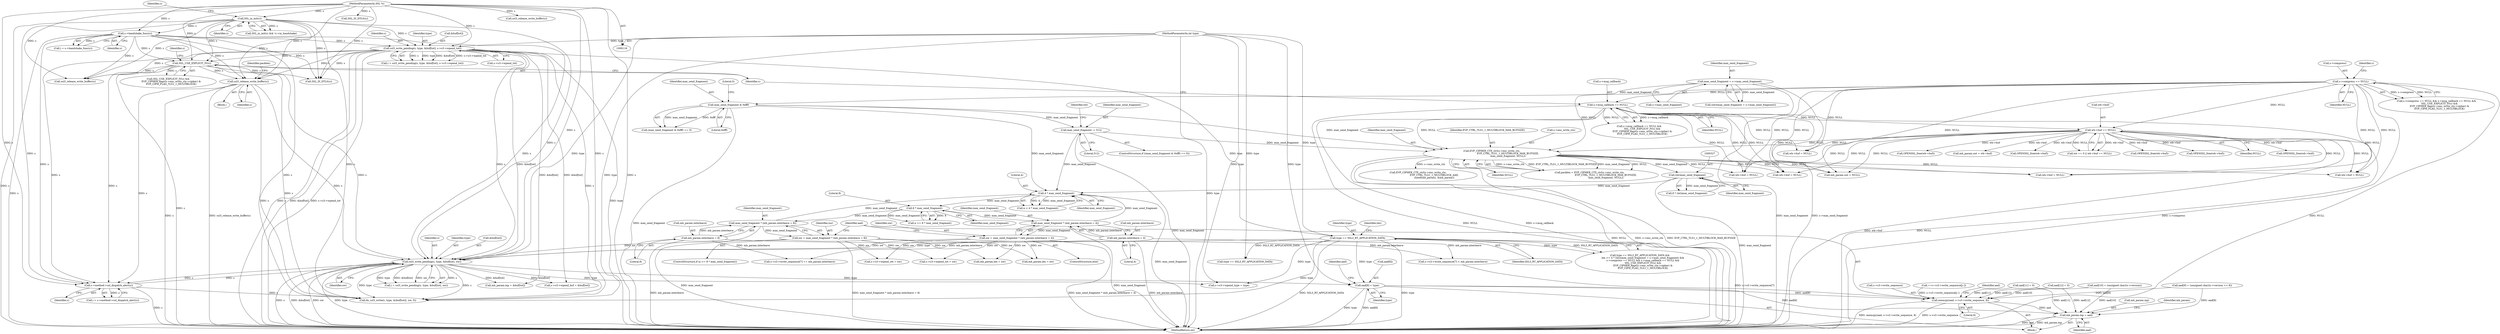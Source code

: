 digraph "0_openssl_77c77f0a1b9f15b869ca3342186dfbedd1119d0e@array" {
"1000458" [label="(Call,aad[8] = type)"];
"1000664" [label="(Call,ssl3_write_pending(s, type, &buf[tot], nw))"];
"1000178" [label="(Call,s->handshake_func(s))"];
"1000169" [label="(Call,SSL_in_init(s))"];
"1000117" [label="(MethodParameterIn,SSL *s)"];
"1000310" [label="(Call,ssl3_release_write_buffer(s))"];
"1000217" [label="(Call,ssl3_write_pending(s, type, &buf[tot], s->s3->wpend_tot))"];
"1000118" [label="(MethodParameterIn,int type)"];
"1000276" [label="(Call,SSL_USE_EXPLICIT_IV(s))"];
"1000409" [label="(Call,s->method->ssl_dispatch_alert(s))"];
"1000248" [label="(Call,type == SSL3_RT_APPLICATION_DATA)"];
"1000441" [label="(Call,nw = max_send_fragment * (mb_param.interleave = 4))"];
"1000443" [label="(Call,max_send_fragment * (mb_param.interleave = 4))"];
"1000428" [label="(Call,8 * max_send_fragment)"];
"1000386" [label="(Call,4 * max_send_fragment)"];
"1000292" [label="(Call,max_send_fragment & 0xfff)"];
"1000258" [label="(Call,max_send_fragment = s->max_send_fragment)"];
"1000433" [label="(Call,max_send_fragment * (mb_param.interleave = 8))"];
"1000435" [label="(Call,mb_param.interleave = 8)"];
"1000326" [label="(Call,(int)max_send_fragment)"];
"1000314" [label="(Call,EVP_CIPHER_CTX_ctrl(s->enc_write_ctx,\n                                          EVP_CTRL_TLS1_1_MULTIBLOCK_MAX_BUFSIZE,\n                                          max_send_fragment, NULL))"];
"1000296" [label="(Call,max_send_fragment -= 512)"];
"1000264" [label="(Call,s->compress == NULL)"];
"1000270" [label="(Call,s->msg_callback == NULL)"];
"1000304" [label="(Call,wb->buf == NULL)"];
"1000445" [label="(Call,mb_param.interleave = 4)"];
"1000431" [label="(Call,nw = max_send_fragment * (mb_param.interleave = 8))"];
"1000450" [label="(Call,memcpy(aad, s->s3->write_sequence, 8))"];
"1000498" [label="(Call,mb_param.inp = aad)"];
"1000498" [label="(Call,mb_param.inp = aad)"];
"1000269" [label="(Call,s->msg_callback == NULL &&\n        SSL_USE_EXPLICIT_IV(s) &&\n        EVP_CIPHER_flags(s->enc_write_ctx->cipher) &\n        EVP_CIPH_FLAG_TLS1_1_MULTIBLOCK)"];
"1000435" [label="(Call,mb_param.interleave = 8)"];
"1000170" [label="(Identifier,s)"];
"1000452" [label="(Call,s->s3->write_sequence)"];
"1000314" [label="(Call,EVP_CIPHER_CTX_ctrl(s->enc_write_ctx,\n                                          EVP_CTRL_TLS1_1_MULTIBLOCK_MAX_BUFSIZE,\n                                          max_send_fragment, NULL))"];
"1000256" [label="(Call,(int)(max_send_fragment = s->max_send_fragment))"];
"1000118" [label="(MethodParameterIn,int type)"];
"1000432" [label="(Identifier,nw)"];
"1000722" [label="(Call,wb->buf = NULL)"];
"1000249" [label="(Identifier,type)"];
"1000442" [label="(Identifier,nw)"];
"1000433" [label="(Call,max_send_fragment * (mb_param.interleave = 8))"];
"1000463" [label="(Call,aad[9] = (unsigned char)(s->version >> 8))"];
"1000499" [label="(Call,mb_param.inp)"];
"1000178" [label="(Call,s->handshake_func(s))"];
"1000410" [label="(Identifier,s)"];
"1000305" [label="(Call,wb->buf)"];
"1000309" [label="(Block,)"];
"1000259" [label="(Identifier,max_send_fragment)"];
"1000319" [label="(Identifier,max_send_fragment)"];
"1000718" [label="(Call,OPENSSL_free(wb->buf))"];
"1000271" [label="(Call,s->msg_callback)"];
"1000311" [label="(Identifier,s)"];
"1000292" [label="(Call,max_send_fragment & 0xfff)"];
"1000219" [label="(Identifier,type)"];
"1000275" [label="(Call,SSL_USE_EXPLICIT_IV(s) &&\n        EVP_CIPHER_flags(s->enc_write_ctx->cipher) &\n        EVP_CIPH_FLAG_TLS1_1_MULTIBLOCK)"];
"1000445" [label="(Call,mb_param.interleave = 4)"];
"1000328" [label="(Identifier,max_send_fragment)"];
"1000465" [label="(Identifier,aad)"];
"1000176" [label="(Call,i = s->handshake_func(s))"];
"1000394" [label="(Call,wb->buf = NULL)"];
"1000589" [label="(Call,s->s3->write_sequence[7] < mb_param.interleave)"];
"1000450" [label="(Call,memcpy(aad, s->s3->write_sequence, 8))"];
"1000310" [label="(Call,ssl3_release_write_buffer(s))"];
"1000505" [label="(Identifier,mb_param)"];
"1000536" [label="(Call,wb->buf = NULL)"];
"1000665" [label="(Identifier,s)"];
"1000666" [label="(Identifier,type)"];
"1000179" [label="(Identifier,s)"];
"1000474" [label="(Call,aad[10] = (unsigned char)(s->version))"];
"1000753" [label="(Call,ssl3_release_write_buffer(s))"];
"1000446" [label="(Call,mb_param.interleave)"];
"1000173" [label="(Identifier,s)"];
"1000451" [label="(Identifier,aad)"];
"1000407" [label="(Call,i = s->method->ssl_dispatch_alert(s))"];
"1000434" [label="(Identifier,max_send_fragment)"];
"1000638" [label="(Call,s->s3->wpend_buf = &buf[tot])"];
"1000313" [label="(Identifier,packlen)"];
"1000429" [label="(Literal,8)"];
"1000264" [label="(Call,s->compress == NULL)"];
"1000440" [label="(ControlStructure,else)"];
"1000459" [label="(Call,aad[8])"];
"1000462" [label="(Identifier,type)"];
"1000304" [label="(Call,wb->buf == NULL)"];
"1000302" [label="(Identifier,tot)"];
"1000308" [label="(Identifier,NULL)"];
"1000430" [label="(Identifier,max_send_fragment)"];
"1000247" [label="(Call,type == SSL3_RT_APPLICATION_DATA &&\n        len >= 4 * (int)(max_send_fragment = s->max_send_fragment) &&\n        s->compress == NULL && s->msg_callback == NULL &&\n        SSL_USE_EXPLICIT_IV(s) &&\n        EVP_CIPHER_flags(s->enc_write_ctx->cipher) &\n        EVP_CIPH_FLAG_TLS1_1_MULTIBLOCK)"];
"1000291" [label="(Call,(max_send_fragment & 0xfff) == 0)"];
"1000277" [label="(Identifier,s)"];
"1000117" [label="(MethodParameterIn,SSL *s)"];
"1000250" [label="(Identifier,SSL3_RT_APPLICATION_DATA)"];
"1000611" [label="(Call,++s->s3->write_sequence[j--])"];
"1000460" [label="(Identifier,aad)"];
"1000268" [label="(Identifier,NULL)"];
"1000532" [label="(Call,OPENSSL_free(wb->buf))"];
"1000441" [label="(Call,nw = max_send_fragment * (mb_param.interleave = 4))"];
"1000260" [label="(Call,s->max_send_fragment)"];
"1000318" [label="(Identifier,EVP_CTRL_TLS1_1_MULTIBLOCK_MAX_BUFSIZE)"];
"1000662" [label="(Call,i = ssl3_write_pending(s, type, &buf[tot], nw))"];
"1000324" [label="(Call,8 * (int)max_send_fragment)"];
"1000693" [label="(Call,OPENSSL_free(wb->buf))"];
"1000270" [label="(Call,s->msg_callback == NULL)"];
"1000781" [label="(Call,do_ssl3_write(s, type, &(buf[tot]), nw, 0))"];
"1000842" [label="(Call,SSL_IS_DTLS(s))"];
"1000493" [label="(Call,mb_param.out = NULL)"];
"1000457" [label="(Literal,8)"];
"1000458" [label="(Call,aad[8] = type)"];
"1000444" [label="(Identifier,max_send_fragment)"];
"1000542" [label="(Call,mb_param.out = wb->buf)"];
"1000856" [label="(MethodReturn,int)"];
"1000751" [label="(Call,SSL_IS_DTLS(s))"];
"1000426" [label="(Call,n >= 8 * max_send_fragment)"];
"1000315" [label="(Call,s->enc_write_ctx)"];
"1000664" [label="(Call,ssl3_write_pending(s, type, &buf[tot], nw))"];
"1000215" [label="(Call,i = ssl3_write_pending(s, type, &buf[tot], s->s3->wpend_tot))"];
"1000326" [label="(Call,(int)max_send_fragment)"];
"1000631" [label="(Call,s->s3->wpend_tot = nw)"];
"1000549" [label="(Call,mb_param.inp = &buf[tot])"];
"1000217" [label="(Call,ssl3_write_pending(s, type, &buf[tot], s->s3->wpend_tot))"];
"1000295" [label="(Literal,0)"];
"1000265" [label="(Call,s->compress)"];
"1000431" [label="(Call,nw = max_send_fragment * (mb_param.interleave = 8))"];
"1000220" [label="(Call,&buf[tot])"];
"1000384" [label="(Call,n < 4 * max_send_fragment)"];
"1000382" [label="(Block,)"];
"1000697" [label="(Call,wb->buf = NULL)"];
"1000168" [label="(Call,SSL_in_init(s) && !s->in_handshake)"];
"1000297" [label="(Identifier,max_send_fragment)"];
"1000390" [label="(Call,OPENSSL_free(wb->buf))"];
"1000298" [label="(Literal,512)"];
"1000272" [label="(Identifier,s)"];
"1000258" [label="(Call,max_send_fragment = s->max_send_fragment)"];
"1000290" [label="(ControlStructure,if ((max_send_fragment & 0xfff) == 0))"];
"1000300" [label="(Call,tot == 0 || wb->buf == NULL)"];
"1000655" [label="(Call,s->s3->wpend_ret = nw)"];
"1000428" [label="(Call,8 * max_send_fragment)"];
"1000276" [label="(Call,SSL_USE_EXPLICIT_IV(s))"];
"1000648" [label="(Call,s->s3->wpend_type = type)"];
"1000169" [label="(Call,SSL_in_init(s))"];
"1000296" [label="(Call,max_send_fragment -= 512)"];
"1000436" [label="(Call,mb_param.interleave)"];
"1000671" [label="(Identifier,nw)"];
"1000263" [label="(Call,s->compress == NULL && s->msg_callback == NULL &&\n        SSL_USE_EXPLICIT_IV(s) &&\n        EVP_CIPHER_flags(s->enc_write_ctx->cipher) &\n        EVP_CIPH_FLAG_TLS1_1_MULTIBLOCK)"];
"1000388" [label="(Identifier,max_send_fragment)"];
"1000274" [label="(Identifier,NULL)"];
"1000218" [label="(Identifier,s)"];
"1000293" [label="(Identifier,max_send_fragment)"];
"1000488" [label="(Call,aad[12] = 0)"];
"1000387" [label="(Literal,4)"];
"1000248" [label="(Call,type == SSL3_RT_APPLICATION_DATA)"];
"1000365" [label="(Call,OPENSSL_free(wb->buf))"];
"1000386" [label="(Call,4 * max_send_fragment)"];
"1000502" [label="(Identifier,aad)"];
"1000667" [label="(Call,&buf[tot])"];
"1000224" [label="(Call,s->s3->wpend_tot)"];
"1000294" [label="(Literal,0xfff)"];
"1000425" [label="(ControlStructure,if (n >= 8 * max_send_fragment))"];
"1000369" [label="(Call,wb->buf = NULL)"];
"1000557" [label="(Call,mb_param.len = nw)"];
"1000253" [label="(Identifier,len)"];
"1000503" [label="(Call,mb_param.len = nw)"];
"1000844" [label="(Call,ssl3_release_write_buffer(s))"];
"1000510" [label="(Call,EVP_CIPHER_CTX_ctrl(s->enc_write_ctx,\n                                          EVP_CTRL_TLS1_1_MULTIBLOCK_AAD,\n                                          sizeof(mb_param), &mb_param))"];
"1000312" [label="(Call,packlen = EVP_CIPHER_CTX_ctrl(s->enc_write_ctx,\n                                          EVP_CTRL_TLS1_1_MULTIBLOCK_MAX_BUFSIZE,\n                                          max_send_fragment, NULL))"];
"1000449" [label="(Literal,4)"];
"1000483" [label="(Call,aad[11] = 0)"];
"1000282" [label="(Identifier,s)"];
"1000439" [label="(Literal,8)"];
"1000409" [label="(Call,s->method->ssl_dispatch_alert(s))"];
"1000812" [label="(Call,type == SSL3_RT_APPLICATION_DATA)"];
"1000320" [label="(Identifier,NULL)"];
"1000577" [label="(Call,s->s3->write_sequence[7] += mb_param.interleave)"];
"1000443" [label="(Call,max_send_fragment * (mb_param.interleave = 4))"];
"1000458" -> "1000382"  [label="AST: "];
"1000458" -> "1000462"  [label="CFG: "];
"1000459" -> "1000458"  [label="AST: "];
"1000462" -> "1000458"  [label="AST: "];
"1000465" -> "1000458"  [label="CFG: "];
"1000458" -> "1000856"  [label="DDG: aad[8]"];
"1000458" -> "1000856"  [label="DDG: type"];
"1000458" -> "1000450"  [label="DDG: aad[8]"];
"1000664" -> "1000458"  [label="DDG: type"];
"1000248" -> "1000458"  [label="DDG: type"];
"1000118" -> "1000458"  [label="DDG: type"];
"1000458" -> "1000498"  [label="DDG: aad[8]"];
"1000664" -> "1000662"  [label="AST: "];
"1000664" -> "1000671"  [label="CFG: "];
"1000665" -> "1000664"  [label="AST: "];
"1000666" -> "1000664"  [label="AST: "];
"1000667" -> "1000664"  [label="AST: "];
"1000671" -> "1000664"  [label="AST: "];
"1000662" -> "1000664"  [label="CFG: "];
"1000664" -> "1000856"  [label="DDG: nw"];
"1000664" -> "1000856"  [label="DDG: type"];
"1000664" -> "1000856"  [label="DDG: s"];
"1000664" -> "1000856"  [label="DDG: &buf[tot]"];
"1000664" -> "1000409"  [label="DDG: s"];
"1000664" -> "1000549"  [label="DDG: &buf[tot]"];
"1000664" -> "1000638"  [label="DDG: &buf[tot]"];
"1000664" -> "1000648"  [label="DDG: type"];
"1000664" -> "1000662"  [label="DDG: s"];
"1000664" -> "1000662"  [label="DDG: type"];
"1000664" -> "1000662"  [label="DDG: &buf[tot]"];
"1000664" -> "1000662"  [label="DDG: nw"];
"1000178" -> "1000664"  [label="DDG: s"];
"1000310" -> "1000664"  [label="DDG: s"];
"1000217" -> "1000664"  [label="DDG: s"];
"1000217" -> "1000664"  [label="DDG: &buf[tot]"];
"1000409" -> "1000664"  [label="DDG: s"];
"1000276" -> "1000664"  [label="DDG: s"];
"1000169" -> "1000664"  [label="DDG: s"];
"1000117" -> "1000664"  [label="DDG: s"];
"1000118" -> "1000664"  [label="DDG: type"];
"1000248" -> "1000664"  [label="DDG: type"];
"1000441" -> "1000664"  [label="DDG: nw"];
"1000431" -> "1000664"  [label="DDG: nw"];
"1000664" -> "1000781"  [label="DDG: s"];
"1000664" -> "1000781"  [label="DDG: type"];
"1000178" -> "1000176"  [label="AST: "];
"1000178" -> "1000179"  [label="CFG: "];
"1000179" -> "1000178"  [label="AST: "];
"1000176" -> "1000178"  [label="CFG: "];
"1000178" -> "1000856"  [label="DDG: s"];
"1000178" -> "1000176"  [label="DDG: s"];
"1000169" -> "1000178"  [label="DDG: s"];
"1000117" -> "1000178"  [label="DDG: s"];
"1000178" -> "1000217"  [label="DDG: s"];
"1000178" -> "1000276"  [label="DDG: s"];
"1000178" -> "1000310"  [label="DDG: s"];
"1000178" -> "1000409"  [label="DDG: s"];
"1000178" -> "1000751"  [label="DDG: s"];
"1000178" -> "1000753"  [label="DDG: s"];
"1000178" -> "1000781"  [label="DDG: s"];
"1000169" -> "1000168"  [label="AST: "];
"1000169" -> "1000170"  [label="CFG: "];
"1000170" -> "1000169"  [label="AST: "];
"1000173" -> "1000169"  [label="CFG: "];
"1000168" -> "1000169"  [label="CFG: "];
"1000169" -> "1000856"  [label="DDG: s"];
"1000169" -> "1000168"  [label="DDG: s"];
"1000117" -> "1000169"  [label="DDG: s"];
"1000169" -> "1000217"  [label="DDG: s"];
"1000169" -> "1000276"  [label="DDG: s"];
"1000169" -> "1000310"  [label="DDG: s"];
"1000169" -> "1000409"  [label="DDG: s"];
"1000169" -> "1000751"  [label="DDG: s"];
"1000169" -> "1000753"  [label="DDG: s"];
"1000169" -> "1000781"  [label="DDG: s"];
"1000117" -> "1000116"  [label="AST: "];
"1000117" -> "1000856"  [label="DDG: s"];
"1000117" -> "1000217"  [label="DDG: s"];
"1000117" -> "1000276"  [label="DDG: s"];
"1000117" -> "1000310"  [label="DDG: s"];
"1000117" -> "1000409"  [label="DDG: s"];
"1000117" -> "1000751"  [label="DDG: s"];
"1000117" -> "1000753"  [label="DDG: s"];
"1000117" -> "1000781"  [label="DDG: s"];
"1000117" -> "1000842"  [label="DDG: s"];
"1000117" -> "1000844"  [label="DDG: s"];
"1000310" -> "1000309"  [label="AST: "];
"1000310" -> "1000311"  [label="CFG: "];
"1000311" -> "1000310"  [label="AST: "];
"1000313" -> "1000310"  [label="CFG: "];
"1000310" -> "1000856"  [label="DDG: ssl3_release_write_buffer(s)"];
"1000310" -> "1000856"  [label="DDG: s"];
"1000217" -> "1000310"  [label="DDG: s"];
"1000276" -> "1000310"  [label="DDG: s"];
"1000310" -> "1000409"  [label="DDG: s"];
"1000310" -> "1000781"  [label="DDG: s"];
"1000217" -> "1000215"  [label="AST: "];
"1000217" -> "1000224"  [label="CFG: "];
"1000218" -> "1000217"  [label="AST: "];
"1000219" -> "1000217"  [label="AST: "];
"1000220" -> "1000217"  [label="AST: "];
"1000224" -> "1000217"  [label="AST: "];
"1000215" -> "1000217"  [label="CFG: "];
"1000217" -> "1000856"  [label="DDG: type"];
"1000217" -> "1000856"  [label="DDG: s"];
"1000217" -> "1000856"  [label="DDG: &buf[tot]"];
"1000217" -> "1000856"  [label="DDG: s->s3->wpend_tot"];
"1000217" -> "1000215"  [label="DDG: s"];
"1000217" -> "1000215"  [label="DDG: type"];
"1000217" -> "1000215"  [label="DDG: &buf[tot]"];
"1000217" -> "1000215"  [label="DDG: s->s3->wpend_tot"];
"1000118" -> "1000217"  [label="DDG: type"];
"1000217" -> "1000248"  [label="DDG: type"];
"1000217" -> "1000276"  [label="DDG: s"];
"1000217" -> "1000409"  [label="DDG: s"];
"1000217" -> "1000549"  [label="DDG: &buf[tot]"];
"1000217" -> "1000638"  [label="DDG: &buf[tot]"];
"1000217" -> "1000751"  [label="DDG: s"];
"1000217" -> "1000753"  [label="DDG: s"];
"1000217" -> "1000781"  [label="DDG: s"];
"1000118" -> "1000116"  [label="AST: "];
"1000118" -> "1000856"  [label="DDG: type"];
"1000118" -> "1000248"  [label="DDG: type"];
"1000118" -> "1000648"  [label="DDG: type"];
"1000118" -> "1000781"  [label="DDG: type"];
"1000118" -> "1000812"  [label="DDG: type"];
"1000276" -> "1000275"  [label="AST: "];
"1000276" -> "1000277"  [label="CFG: "];
"1000277" -> "1000276"  [label="AST: "];
"1000282" -> "1000276"  [label="CFG: "];
"1000275" -> "1000276"  [label="CFG: "];
"1000276" -> "1000856"  [label="DDG: s"];
"1000276" -> "1000275"  [label="DDG: s"];
"1000276" -> "1000409"  [label="DDG: s"];
"1000276" -> "1000751"  [label="DDG: s"];
"1000276" -> "1000753"  [label="DDG: s"];
"1000276" -> "1000781"  [label="DDG: s"];
"1000409" -> "1000407"  [label="AST: "];
"1000409" -> "1000410"  [label="CFG: "];
"1000410" -> "1000409"  [label="AST: "];
"1000407" -> "1000409"  [label="CFG: "];
"1000409" -> "1000856"  [label="DDG: s"];
"1000409" -> "1000407"  [label="DDG: s"];
"1000409" -> "1000781"  [label="DDG: s"];
"1000248" -> "1000247"  [label="AST: "];
"1000248" -> "1000250"  [label="CFG: "];
"1000249" -> "1000248"  [label="AST: "];
"1000250" -> "1000248"  [label="AST: "];
"1000253" -> "1000248"  [label="CFG: "];
"1000247" -> "1000248"  [label="CFG: "];
"1000248" -> "1000856"  [label="DDG: SSL3_RT_APPLICATION_DATA"];
"1000248" -> "1000856"  [label="DDG: type"];
"1000248" -> "1000247"  [label="DDG: type"];
"1000248" -> "1000247"  [label="DDG: SSL3_RT_APPLICATION_DATA"];
"1000248" -> "1000648"  [label="DDG: type"];
"1000248" -> "1000781"  [label="DDG: type"];
"1000248" -> "1000812"  [label="DDG: SSL3_RT_APPLICATION_DATA"];
"1000441" -> "1000440"  [label="AST: "];
"1000441" -> "1000443"  [label="CFG: "];
"1000442" -> "1000441"  [label="AST: "];
"1000443" -> "1000441"  [label="AST: "];
"1000451" -> "1000441"  [label="CFG: "];
"1000441" -> "1000856"  [label="DDG: max_send_fragment * (mb_param.interleave = 4)"];
"1000443" -> "1000441"  [label="DDG: max_send_fragment"];
"1000441" -> "1000503"  [label="DDG: nw"];
"1000441" -> "1000557"  [label="DDG: nw"];
"1000441" -> "1000631"  [label="DDG: nw"];
"1000441" -> "1000655"  [label="DDG: nw"];
"1000443" -> "1000445"  [label="CFG: "];
"1000444" -> "1000443"  [label="AST: "];
"1000445" -> "1000443"  [label="AST: "];
"1000443" -> "1000856"  [label="DDG: max_send_fragment"];
"1000443" -> "1000386"  [label="DDG: max_send_fragment"];
"1000428" -> "1000443"  [label="DDG: max_send_fragment"];
"1000445" -> "1000443"  [label="DDG: mb_param.interleave"];
"1000428" -> "1000426"  [label="AST: "];
"1000428" -> "1000430"  [label="CFG: "];
"1000429" -> "1000428"  [label="AST: "];
"1000430" -> "1000428"  [label="AST: "];
"1000426" -> "1000428"  [label="CFG: "];
"1000428" -> "1000426"  [label="DDG: 8"];
"1000428" -> "1000426"  [label="DDG: max_send_fragment"];
"1000386" -> "1000428"  [label="DDG: max_send_fragment"];
"1000428" -> "1000433"  [label="DDG: max_send_fragment"];
"1000386" -> "1000384"  [label="AST: "];
"1000386" -> "1000388"  [label="CFG: "];
"1000387" -> "1000386"  [label="AST: "];
"1000388" -> "1000386"  [label="AST: "];
"1000384" -> "1000386"  [label="CFG: "];
"1000386" -> "1000856"  [label="DDG: max_send_fragment"];
"1000386" -> "1000384"  [label="DDG: 4"];
"1000386" -> "1000384"  [label="DDG: max_send_fragment"];
"1000292" -> "1000386"  [label="DDG: max_send_fragment"];
"1000433" -> "1000386"  [label="DDG: max_send_fragment"];
"1000326" -> "1000386"  [label="DDG: max_send_fragment"];
"1000296" -> "1000386"  [label="DDG: max_send_fragment"];
"1000292" -> "1000291"  [label="AST: "];
"1000292" -> "1000294"  [label="CFG: "];
"1000293" -> "1000292"  [label="AST: "];
"1000294" -> "1000292"  [label="AST: "];
"1000295" -> "1000292"  [label="CFG: "];
"1000292" -> "1000856"  [label="DDG: max_send_fragment"];
"1000292" -> "1000291"  [label="DDG: max_send_fragment"];
"1000292" -> "1000291"  [label="DDG: 0xfff"];
"1000258" -> "1000292"  [label="DDG: max_send_fragment"];
"1000292" -> "1000296"  [label="DDG: max_send_fragment"];
"1000292" -> "1000314"  [label="DDG: max_send_fragment"];
"1000258" -> "1000256"  [label="AST: "];
"1000258" -> "1000260"  [label="CFG: "];
"1000259" -> "1000258"  [label="AST: "];
"1000260" -> "1000258"  [label="AST: "];
"1000256" -> "1000258"  [label="CFG: "];
"1000258" -> "1000856"  [label="DDG: max_send_fragment"];
"1000258" -> "1000856"  [label="DDG: s->max_send_fragment"];
"1000258" -> "1000256"  [label="DDG: max_send_fragment"];
"1000433" -> "1000431"  [label="AST: "];
"1000433" -> "1000435"  [label="CFG: "];
"1000434" -> "1000433"  [label="AST: "];
"1000435" -> "1000433"  [label="AST: "];
"1000431" -> "1000433"  [label="CFG: "];
"1000433" -> "1000856"  [label="DDG: max_send_fragment"];
"1000433" -> "1000431"  [label="DDG: max_send_fragment"];
"1000435" -> "1000433"  [label="DDG: mb_param.interleave"];
"1000435" -> "1000439"  [label="CFG: "];
"1000436" -> "1000435"  [label="AST: "];
"1000439" -> "1000435"  [label="AST: "];
"1000435" -> "1000856"  [label="DDG: mb_param.interleave"];
"1000435" -> "1000577"  [label="DDG: mb_param.interleave"];
"1000435" -> "1000589"  [label="DDG: mb_param.interleave"];
"1000326" -> "1000324"  [label="AST: "];
"1000326" -> "1000328"  [label="CFG: "];
"1000327" -> "1000326"  [label="AST: "];
"1000328" -> "1000326"  [label="AST: "];
"1000324" -> "1000326"  [label="CFG: "];
"1000326" -> "1000856"  [label="DDG: max_send_fragment"];
"1000326" -> "1000324"  [label="DDG: max_send_fragment"];
"1000314" -> "1000326"  [label="DDG: max_send_fragment"];
"1000314" -> "1000312"  [label="AST: "];
"1000314" -> "1000320"  [label="CFG: "];
"1000315" -> "1000314"  [label="AST: "];
"1000318" -> "1000314"  [label="AST: "];
"1000319" -> "1000314"  [label="AST: "];
"1000320" -> "1000314"  [label="AST: "];
"1000312" -> "1000314"  [label="CFG: "];
"1000314" -> "1000856"  [label="DDG: s->enc_write_ctx"];
"1000314" -> "1000856"  [label="DDG: EVP_CTRL_TLS1_1_MULTIBLOCK_MAX_BUFSIZE"];
"1000314" -> "1000856"  [label="DDG: NULL"];
"1000314" -> "1000312"  [label="DDG: s->enc_write_ctx"];
"1000314" -> "1000312"  [label="DDG: EVP_CTRL_TLS1_1_MULTIBLOCK_MAX_BUFSIZE"];
"1000314" -> "1000312"  [label="DDG: max_send_fragment"];
"1000314" -> "1000312"  [label="DDG: NULL"];
"1000296" -> "1000314"  [label="DDG: max_send_fragment"];
"1000264" -> "1000314"  [label="DDG: NULL"];
"1000270" -> "1000314"  [label="DDG: NULL"];
"1000304" -> "1000314"  [label="DDG: NULL"];
"1000314" -> "1000394"  [label="DDG: NULL"];
"1000314" -> "1000493"  [label="DDG: NULL"];
"1000314" -> "1000510"  [label="DDG: s->enc_write_ctx"];
"1000314" -> "1000536"  [label="DDG: NULL"];
"1000314" -> "1000697"  [label="DDG: NULL"];
"1000314" -> "1000722"  [label="DDG: NULL"];
"1000296" -> "1000290"  [label="AST: "];
"1000296" -> "1000298"  [label="CFG: "];
"1000297" -> "1000296"  [label="AST: "];
"1000298" -> "1000296"  [label="AST: "];
"1000302" -> "1000296"  [label="CFG: "];
"1000296" -> "1000856"  [label="DDG: max_send_fragment"];
"1000264" -> "1000263"  [label="AST: "];
"1000264" -> "1000268"  [label="CFG: "];
"1000265" -> "1000264"  [label="AST: "];
"1000268" -> "1000264"  [label="AST: "];
"1000272" -> "1000264"  [label="CFG: "];
"1000263" -> "1000264"  [label="CFG: "];
"1000264" -> "1000856"  [label="DDG: s->compress"];
"1000264" -> "1000856"  [label="DDG: NULL"];
"1000264" -> "1000263"  [label="DDG: s->compress"];
"1000264" -> "1000263"  [label="DDG: NULL"];
"1000264" -> "1000270"  [label="DDG: NULL"];
"1000264" -> "1000304"  [label="DDG: NULL"];
"1000264" -> "1000369"  [label="DDG: NULL"];
"1000264" -> "1000394"  [label="DDG: NULL"];
"1000264" -> "1000493"  [label="DDG: NULL"];
"1000264" -> "1000536"  [label="DDG: NULL"];
"1000264" -> "1000697"  [label="DDG: NULL"];
"1000264" -> "1000722"  [label="DDG: NULL"];
"1000270" -> "1000269"  [label="AST: "];
"1000270" -> "1000274"  [label="CFG: "];
"1000271" -> "1000270"  [label="AST: "];
"1000274" -> "1000270"  [label="AST: "];
"1000277" -> "1000270"  [label="CFG: "];
"1000269" -> "1000270"  [label="CFG: "];
"1000270" -> "1000856"  [label="DDG: NULL"];
"1000270" -> "1000856"  [label="DDG: s->msg_callback"];
"1000270" -> "1000269"  [label="DDG: s->msg_callback"];
"1000270" -> "1000269"  [label="DDG: NULL"];
"1000270" -> "1000304"  [label="DDG: NULL"];
"1000270" -> "1000369"  [label="DDG: NULL"];
"1000270" -> "1000394"  [label="DDG: NULL"];
"1000270" -> "1000493"  [label="DDG: NULL"];
"1000270" -> "1000536"  [label="DDG: NULL"];
"1000270" -> "1000697"  [label="DDG: NULL"];
"1000270" -> "1000722"  [label="DDG: NULL"];
"1000304" -> "1000300"  [label="AST: "];
"1000304" -> "1000308"  [label="CFG: "];
"1000305" -> "1000304"  [label="AST: "];
"1000308" -> "1000304"  [label="AST: "];
"1000300" -> "1000304"  [label="CFG: "];
"1000304" -> "1000856"  [label="DDG: wb->buf"];
"1000304" -> "1000856"  [label="DDG: NULL"];
"1000304" -> "1000300"  [label="DDG: wb->buf"];
"1000304" -> "1000300"  [label="DDG: NULL"];
"1000304" -> "1000365"  [label="DDG: wb->buf"];
"1000304" -> "1000369"  [label="DDG: NULL"];
"1000304" -> "1000390"  [label="DDG: wb->buf"];
"1000304" -> "1000394"  [label="DDG: NULL"];
"1000304" -> "1000493"  [label="DDG: NULL"];
"1000304" -> "1000532"  [label="DDG: wb->buf"];
"1000304" -> "1000536"  [label="DDG: NULL"];
"1000304" -> "1000542"  [label="DDG: wb->buf"];
"1000304" -> "1000693"  [label="DDG: wb->buf"];
"1000304" -> "1000697"  [label="DDG: NULL"];
"1000304" -> "1000718"  [label="DDG: wb->buf"];
"1000304" -> "1000722"  [label="DDG: NULL"];
"1000445" -> "1000449"  [label="CFG: "];
"1000446" -> "1000445"  [label="AST: "];
"1000449" -> "1000445"  [label="AST: "];
"1000445" -> "1000856"  [label="DDG: mb_param.interleave"];
"1000445" -> "1000577"  [label="DDG: mb_param.interleave"];
"1000445" -> "1000589"  [label="DDG: mb_param.interleave"];
"1000431" -> "1000425"  [label="AST: "];
"1000432" -> "1000431"  [label="AST: "];
"1000451" -> "1000431"  [label="CFG: "];
"1000431" -> "1000856"  [label="DDG: max_send_fragment * (mb_param.interleave = 8)"];
"1000431" -> "1000503"  [label="DDG: nw"];
"1000431" -> "1000557"  [label="DDG: nw"];
"1000431" -> "1000631"  [label="DDG: nw"];
"1000431" -> "1000655"  [label="DDG: nw"];
"1000450" -> "1000382"  [label="AST: "];
"1000450" -> "1000457"  [label="CFG: "];
"1000451" -> "1000450"  [label="AST: "];
"1000452" -> "1000450"  [label="AST: "];
"1000457" -> "1000450"  [label="AST: "];
"1000460" -> "1000450"  [label="CFG: "];
"1000450" -> "1000856"  [label="DDG: memcpy(aad, s->s3->write_sequence, 8)"];
"1000450" -> "1000856"  [label="DDG: s->s3->write_sequence"];
"1000488" -> "1000450"  [label="DDG: aad[12]"];
"1000474" -> "1000450"  [label="DDG: aad[10]"];
"1000463" -> "1000450"  [label="DDG: aad[9]"];
"1000483" -> "1000450"  [label="DDG: aad[11]"];
"1000589" -> "1000450"  [label="DDG: s->s3->write_sequence[7]"];
"1000611" -> "1000450"  [label="DDG: s->s3->write_sequence[j--]"];
"1000450" -> "1000498"  [label="DDG: aad"];
"1000498" -> "1000382"  [label="AST: "];
"1000498" -> "1000502"  [label="CFG: "];
"1000499" -> "1000498"  [label="AST: "];
"1000502" -> "1000498"  [label="AST: "];
"1000505" -> "1000498"  [label="CFG: "];
"1000498" -> "1000856"  [label="DDG: aad"];
"1000498" -> "1000856"  [label="DDG: mb_param.inp"];
"1000488" -> "1000498"  [label="DDG: aad[12]"];
"1000474" -> "1000498"  [label="DDG: aad[10]"];
"1000463" -> "1000498"  [label="DDG: aad[9]"];
"1000483" -> "1000498"  [label="DDG: aad[11]"];
}
